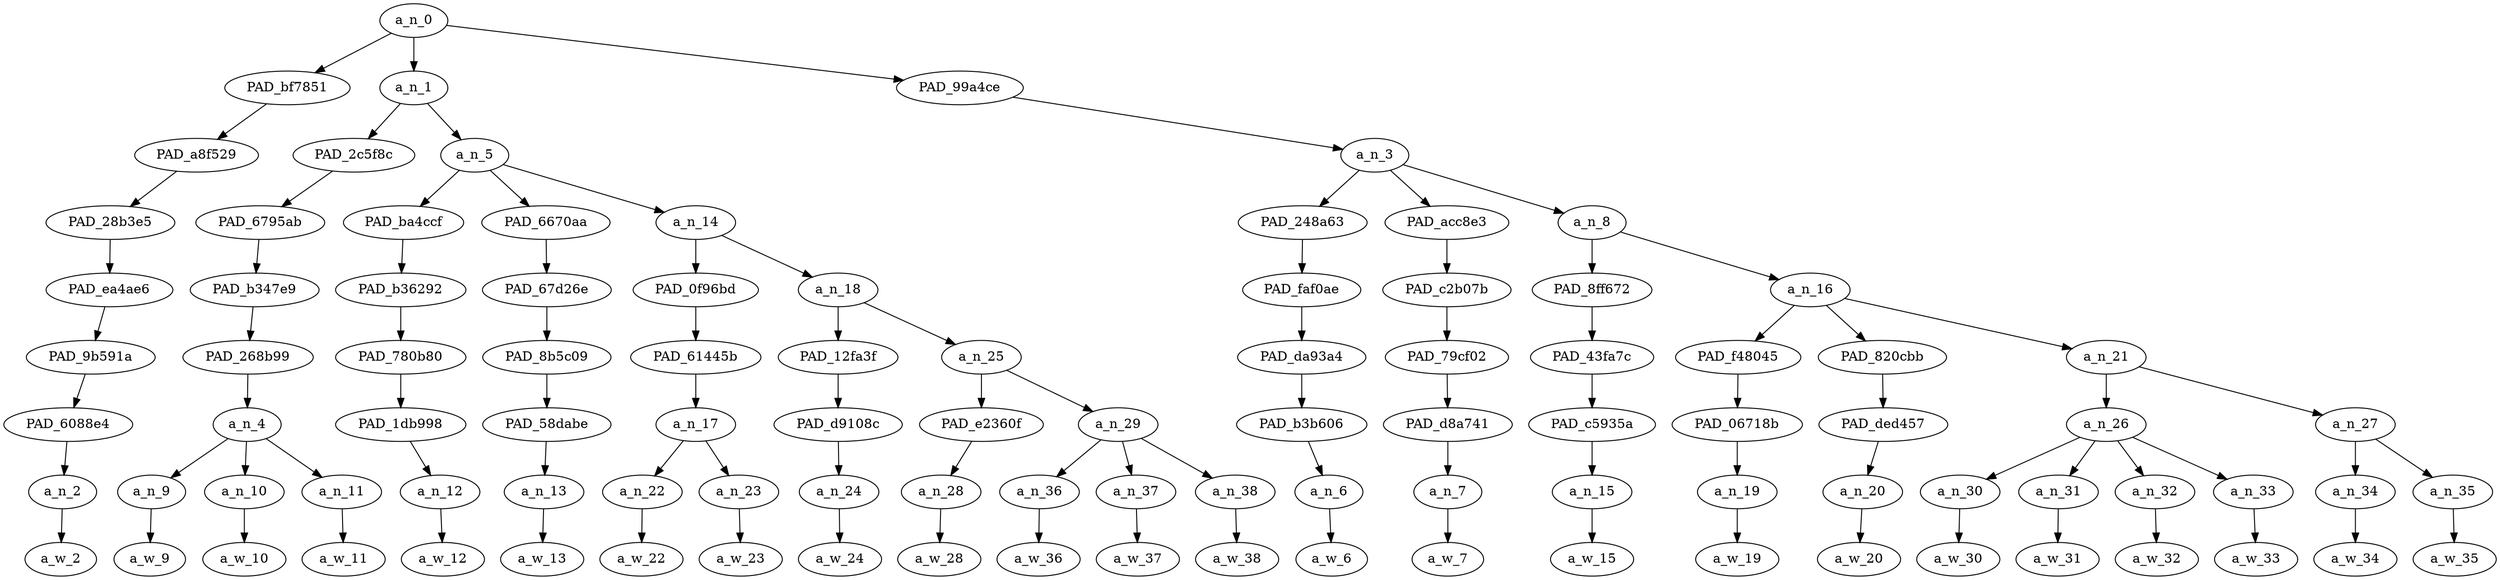 strict digraph "" {
	a_n_0	[div_dir=1,
		index=0,
		level=8,
		pos="9.76388888888889,8!",
		text_span="[0, 1, 2, 3, 4, 5, 6, 7, 8, 9, 10, 11, 12, 13, 14, 15, 16, 17, 18, 19, 20, 21, 22, 23]",
		value=1.00000000];
	PAD_bf7851	[div_dir=1,
		index=1,
		level=7,
		pos="12.0,7!",
		text_span="[12]",
		value=0.02602023];
	a_n_0 -> PAD_bf7851;
	a_n_1	[div_dir=-1,
		index=0,
		level=7,
		pos="2.7916666666666665,7!",
		text_span="[0, 1, 2, 3, 4, 5, 6, 7, 8, 9, 10, 11]",
		value=0.64144882];
	a_n_0 -> a_n_1;
	PAD_99a4ce	[div_dir=1,
		index=2,
		level=7,
		pos="14.5,7!",
		text_span="[13, 14, 15, 16, 17, 18, 19, 20, 21, 22, 23]",
		value=0.33247556];
	a_n_0 -> PAD_99a4ce;
	PAD_a8f529	[div_dir=1,
		index=2,
		level=6,
		pos="12.0,6!",
		text_span="[12]",
		value=0.02602023];
	PAD_bf7851 -> PAD_a8f529;
	PAD_28b3e5	[div_dir=1,
		index=4,
		level=5,
		pos="12.0,5!",
		text_span="[12]",
		value=0.02602023];
	PAD_a8f529 -> PAD_28b3e5;
	PAD_ea4ae6	[div_dir=1,
		index=5,
		level=4,
		pos="12.0,4!",
		text_span="[12]",
		value=0.02602023];
	PAD_28b3e5 -> PAD_ea4ae6;
	PAD_9b591a	[div_dir=1,
		index=6,
		level=3,
		pos="12.0,3!",
		text_span="[12]",
		value=0.02602023];
	PAD_ea4ae6 -> PAD_9b591a;
	PAD_6088e4	[div_dir=1,
		index=7,
		level=2,
		pos="12.0,2!",
		text_span="[12]",
		value=0.02602023];
	PAD_9b591a -> PAD_6088e4;
	a_n_2	[div_dir=1,
		index=12,
		level=1,
		pos="12.0,1!",
		text_span="[12]",
		value=0.02602023];
	PAD_6088e4 -> a_n_2;
	a_w_2	[div_dir=0,
		index=12,
		level=0,
		pos="12,0!",
		text_span="[12]",
		value=and];
	a_n_2 -> a_w_2;
	PAD_2c5f8c	[div_dir=-1,
		index=0,
		level=6,
		pos="1.0,6!",
		text_span="[0, 1, 2]",
		value=0.12466924];
	a_n_1 -> PAD_2c5f8c;
	a_n_5	[div_dir=1,
		index=1,
		level=6,
		pos="4.583333333333333,6!",
		text_span="[3, 4, 5, 6, 7, 8, 9, 10, 11]",
		value=0.51676009];
	a_n_1 -> a_n_5;
	PAD_6795ab	[div_dir=-1,
		index=0,
		level=5,
		pos="1.0,5!",
		text_span="[0, 1, 2]",
		value=0.12466924];
	PAD_2c5f8c -> PAD_6795ab;
	PAD_b347e9	[div_dir=-1,
		index=0,
		level=4,
		pos="1.0,4!",
		text_span="[0, 1, 2]",
		value=0.12466924];
	PAD_6795ab -> PAD_b347e9;
	PAD_268b99	[div_dir=-1,
		index=0,
		level=3,
		pos="1.0,3!",
		text_span="[0, 1, 2]",
		value=0.12466924];
	PAD_b347e9 -> PAD_268b99;
	a_n_4	[div_dir=-1,
		index=0,
		level=2,
		pos="1.0,2!",
		text_span="[0, 1, 2]",
		value=0.12466924];
	PAD_268b99 -> a_n_4;
	a_n_9	[div_dir=-1,
		index=0,
		level=1,
		pos="0.0,1!",
		text_span="[0]",
		value=0.02860917];
	a_n_4 -> a_n_9;
	a_n_10	[div_dir=1,
		index=1,
		level=1,
		pos="1.0,1!",
		text_span="[1]",
		value=0.05554379];
	a_n_4 -> a_n_10;
	a_n_11	[div_dir=-1,
		index=2,
		level=1,
		pos="2.0,1!",
		text_span="[2]",
		value=0.04044891];
	a_n_4 -> a_n_11;
	a_w_9	[div_dir=0,
		index=0,
		level=0,
		pos="0,0!",
		text_span="[0]",
		value=my];
	a_n_9 -> a_w_9;
	a_w_10	[div_dir=0,
		index=1,
		level=0,
		pos="1,0!",
		text_span="[1]",
		value=bestie];
	a_n_10 -> a_w_10;
	a_w_11	[div_dir=0,
		index=2,
		level=0,
		pos="2,0!",
		text_span="[2]",
		value=beach];
	a_n_11 -> a_w_11;
	PAD_ba4ccf	[div_dir=1,
		index=1,
		level=5,
		pos="3.0,5!",
		text_span="[3]",
		value=0.02828385];
	a_n_5 -> PAD_ba4ccf;
	PAD_6670aa	[div_dir=1,
		index=2,
		level=5,
		pos="4.0,5!",
		text_span="[4]",
		value=0.02228210];
	a_n_5 -> PAD_6670aa;
	a_n_14	[div_dir=-1,
		index=3,
		level=5,
		pos="6.75,5!",
		text_span="[5, 6, 7, 8, 9, 10, 11]",
		value=0.46617420];
	a_n_5 -> a_n_14;
	PAD_b36292	[div_dir=1,
		index=1,
		level=4,
		pos="3.0,4!",
		text_span="[3]",
		value=0.02828385];
	PAD_ba4ccf -> PAD_b36292;
	PAD_780b80	[div_dir=1,
		index=1,
		level=3,
		pos="3.0,3!",
		text_span="[3]",
		value=0.02828385];
	PAD_b36292 -> PAD_780b80;
	PAD_1db998	[div_dir=1,
		index=1,
		level=2,
		pos="3.0,2!",
		text_span="[3]",
		value=0.02828385];
	PAD_780b80 -> PAD_1db998;
	a_n_12	[div_dir=1,
		index=3,
		level=1,
		pos="3.0,1!",
		text_span="[3]",
		value=0.02828385];
	PAD_1db998 -> a_n_12;
	a_w_12	[div_dir=0,
		index=3,
		level=0,
		pos="3,0!",
		text_span="[3]",
		value=sent];
	a_n_12 -> a_w_12;
	PAD_67d26e	[div_dir=1,
		index=2,
		level=4,
		pos="4.0,4!",
		text_span="[4]",
		value=0.02228210];
	PAD_6670aa -> PAD_67d26e;
	PAD_8b5c09	[div_dir=1,
		index=2,
		level=3,
		pos="4.0,3!",
		text_span="[4]",
		value=0.02228210];
	PAD_67d26e -> PAD_8b5c09;
	PAD_58dabe	[div_dir=1,
		index=2,
		level=2,
		pos="4.0,2!",
		text_span="[4]",
		value=0.02228210];
	PAD_8b5c09 -> PAD_58dabe;
	a_n_13	[div_dir=1,
		index=4,
		level=1,
		pos="4.0,1!",
		text_span="[4]",
		value=0.02228210];
	PAD_58dabe -> a_n_13;
	a_w_13	[div_dir=0,
		index=4,
		level=0,
		pos="4,0!",
		text_span="[4]",
		value=me];
	a_n_13 -> a_w_13;
	PAD_0f96bd	[div_dir=1,
		index=3,
		level=4,
		pos="5.5,4!",
		text_span="[5, 6]",
		value=0.08620355];
	a_n_14 -> PAD_0f96bd;
	a_n_18	[div_dir=-1,
		index=4,
		level=4,
		pos="8.0,4!",
		text_span="[7, 8, 9, 10, 11]",
		value=0.37988366];
	a_n_14 -> a_n_18;
	PAD_61445b	[div_dir=1,
		index=3,
		level=3,
		pos="5.5,3!",
		text_span="[5, 6]",
		value=0.08620355];
	PAD_0f96bd -> PAD_61445b;
	a_n_17	[div_dir=1,
		index=3,
		level=2,
		pos="5.5,2!",
		text_span="[5, 6]",
		value=0.08620355];
	PAD_61445b -> a_n_17;
	a_n_22	[div_dir=1,
		index=5,
		level=1,
		pos="5.0,1!",
		text_span="[5]",
		value=0.02059891];
	a_n_17 -> a_n_22;
	a_n_23	[div_dir=1,
		index=6,
		level=1,
		pos="6.0,1!",
		text_span="[6]",
		value=0.06558490];
	a_n_17 -> a_n_23;
	a_w_22	[div_dir=0,
		index=5,
		level=0,
		pos="5,0!",
		text_span="[5]",
		value=a];
	a_n_22 -> a_w_22;
	a_w_23	[div_dir=0,
		index=6,
		level=0,
		pos="6,0!",
		text_span="[6]",
		value=playlist];
	a_n_23 -> a_w_23;
	PAD_12fa3f	[div_dir=1,
		index=4,
		level=3,
		pos="7.0,3!",
		text_span="[7]",
		value=0.03408510];
	a_n_18 -> PAD_12fa3f;
	a_n_25	[div_dir=-1,
		index=5,
		level=3,
		pos="9.0,3!",
		text_span="[8, 9, 10, 11]",
		value=0.34567176];
	a_n_18 -> a_n_25;
	PAD_d9108c	[div_dir=1,
		index=4,
		level=2,
		pos="7.0,2!",
		text_span="[7]",
		value=0.03408510];
	PAD_12fa3f -> PAD_d9108c;
	a_n_24	[div_dir=1,
		index=7,
		level=1,
		pos="7.0,1!",
		text_span="[7]",
		value=0.03408510];
	PAD_d9108c -> a_n_24;
	a_w_24	[div_dir=0,
		index=7,
		level=0,
		pos="7,0!",
		text_span="[7]",
		value=full];
	a_n_24 -> a_w_24;
	PAD_e2360f	[div_dir=1,
		index=5,
		level=2,
		pos="8.0,2!",
		text_span="[8]",
		value=0.03533723];
	a_n_25 -> PAD_e2360f;
	a_n_29	[div_dir=-1,
		index=6,
		level=2,
		pos="10.0,2!",
		text_span="[9, 10, 11]",
		value=0.31018182];
	a_n_25 -> a_n_29;
	a_n_28	[div_dir=1,
		index=8,
		level=1,
		pos="8.0,1!",
		text_span="[8]",
		value=0.03533723];
	PAD_e2360f -> a_n_28;
	a_w_28	[div_dir=0,
		index=8,
		level=0,
		pos="8,0!",
		text_span="[8]",
		value=of];
	a_n_28 -> a_w_28;
	a_n_36	[div_dir=1,
		index=9,
		level=1,
		pos="9.0,1!",
		text_span="[9]",
		value=0.09532252];
	a_n_29 -> a_n_36;
	a_n_37	[div_dir=-1,
		index=10,
		level=1,
		pos="10.0,1!",
		text_span="[10]",
		value=0.15245868];
	a_n_29 -> a_n_37;
	a_n_38	[div_dir=1,
		index=11,
		level=1,
		pos="11.0,1!",
		text_span="[11]",
		value=0.06220258];
	a_n_29 -> a_n_38;
	a_w_36	[div_dir=0,
		index=9,
		level=0,
		pos="9,0!",
		text_span="[9]",
		value=white];
	a_n_36 -> a_w_36;
	a_w_37	[div_dir=0,
		index=10,
		level=0,
		pos="10,0!",
		text_span="[10]",
		value=trash];
	a_n_37 -> a_w_37;
	a_w_38	[div_dir=0,
		index=11,
		level=0,
		pos="11,0!",
		text_span="[11]",
		value=music];
	a_n_38 -> a_w_38;
	a_n_3	[div_dir=1,
		index=3,
		level=6,
		pos="14.5,6!",
		text_span="[13, 14, 15, 16, 17, 18, 19, 20, 21, 22, 23]",
		value=0.33247556];
	PAD_99a4ce -> a_n_3;
	PAD_248a63	[div_dir=1,
		index=5,
		level=5,
		pos="13.0,5!",
		text_span="[13]",
		value=0.02038425];
	a_n_3 -> PAD_248a63;
	PAD_acc8e3	[div_dir=1,
		index=6,
		level=5,
		pos="14.0,5!",
		text_span="[14]",
		value=0.02148677];
	a_n_3 -> PAD_acc8e3;
	a_n_8	[div_dir=-1,
		index=7,
		level=5,
		pos="16.5,5!",
		text_span="[15, 16, 17, 18, 19, 20, 21, 22, 23]",
		value=0.29056135];
	a_n_3 -> a_n_8;
	PAD_faf0ae	[div_dir=1,
		index=6,
		level=4,
		pos="13.0,4!",
		text_span="[13]",
		value=0.02038425];
	PAD_248a63 -> PAD_faf0ae;
	PAD_da93a4	[div_dir=1,
		index=7,
		level=3,
		pos="13.0,3!",
		text_span="[13]",
		value=0.02038425];
	PAD_faf0ae -> PAD_da93a4;
	PAD_b3b606	[div_dir=1,
		index=8,
		level=2,
		pos="13.0,2!",
		text_span="[13]",
		value=0.02038425];
	PAD_da93a4 -> PAD_b3b606;
	a_n_6	[div_dir=1,
		index=13,
		level=1,
		pos="13.0,1!",
		text_span="[13]",
		value=0.02038425];
	PAD_b3b606 -> a_n_6;
	a_w_6	[div_dir=0,
		index=13,
		level=0,
		pos="13,0!",
		text_span="[13]",
		value=now];
	a_n_6 -> a_w_6;
	PAD_c2b07b	[div_dir=1,
		index=7,
		level=4,
		pos="14.0,4!",
		text_span="[14]",
		value=0.02148677];
	PAD_acc8e3 -> PAD_c2b07b;
	PAD_79cf02	[div_dir=1,
		index=8,
		level=3,
		pos="14.0,3!",
		text_span="[14]",
		value=0.02148677];
	PAD_c2b07b -> PAD_79cf02;
	PAD_d8a741	[div_dir=1,
		index=9,
		level=2,
		pos="14.0,2!",
		text_span="[14]",
		value=0.02148677];
	PAD_79cf02 -> PAD_d8a741;
	a_n_7	[div_dir=1,
		index=14,
		level=1,
		pos="14.0,1!",
		text_span="[14]",
		value=0.02148677];
	PAD_d8a741 -> a_n_7;
	a_w_7	[div_dir=0,
		index=14,
		level=0,
		pos="14,0!",
		text_span="[14]",
		value=i];
	a_n_7 -> a_w_7;
	PAD_8ff672	[div_dir=-1,
		index=8,
		level=4,
		pos="15.0,4!",
		text_span="[15]",
		value=0.02026802];
	a_n_8 -> PAD_8ff672;
	a_n_16	[div_dir=1,
		index=9,
		level=4,
		pos="18.0,4!",
		text_span="[16, 17, 18, 19, 20, 21, 22, 23]",
		value=0.27029204];
	a_n_8 -> a_n_16;
	PAD_43fa7c	[div_dir=-1,
		index=9,
		level=3,
		pos="15.0,3!",
		text_span="[15]",
		value=0.02026802];
	PAD_8ff672 -> PAD_43fa7c;
	PAD_c5935a	[div_dir=-1,
		index=10,
		level=2,
		pos="15.0,2!",
		text_span="[15]",
		value=0.02026802];
	PAD_43fa7c -> PAD_c5935a;
	a_n_15	[div_dir=-1,
		index=15,
		level=1,
		pos="15.0,1!",
		text_span="[15]",
		value=0.02026802];
	PAD_c5935a -> a_n_15;
	a_w_15	[div_dir=0,
		index=15,
		level=0,
		pos="15,0!",
		text_span="[15]",
		value=have];
	a_n_15 -> a_w_15;
	PAD_f48045	[div_dir=1,
		index=10,
		level=3,
		pos="16.0,3!",
		text_span="[16]",
		value=0.02329010];
	a_n_16 -> PAD_f48045;
	PAD_820cbb	[div_dir=-1,
		index=11,
		level=3,
		pos="17.0,3!",
		text_span="[17]",
		value=0.02076934];
	a_n_16 -> PAD_820cbb;
	a_n_21	[div_dir=-1,
		index=12,
		level=3,
		pos="21.0,3!",
		text_span="[18, 19, 20, 21, 22, 23]",
		value=0.22620028];
	a_n_16 -> a_n_21;
	PAD_06718b	[div_dir=1,
		index=11,
		level=2,
		pos="16.0,2!",
		text_span="[16]",
		value=0.02329010];
	PAD_f48045 -> PAD_06718b;
	a_n_19	[div_dir=1,
		index=16,
		level=1,
		pos="16.0,1!",
		text_span="[16]",
		value=0.02329010];
	PAD_06718b -> a_n_19;
	a_w_19	[div_dir=0,
		index=16,
		level=0,
		pos="16,0!",
		text_span="[16]",
		value=fallen];
	a_n_19 -> a_w_19;
	PAD_ded457	[div_dir=-1,
		index=12,
		level=2,
		pos="17.0,2!",
		text_span="[17]",
		value=0.02076934];
	PAD_820cbb -> PAD_ded457;
	a_n_20	[div_dir=-1,
		index=17,
		level=1,
		pos="17.0,1!",
		text_span="[17]",
		value=0.02076934];
	PAD_ded457 -> a_n_20;
	a_w_20	[div_dir=0,
		index=17,
		level=0,
		pos="17,0!",
		text_span="[17]",
		value=down];
	a_n_20 -> a_w_20;
	a_n_26	[div_dir=1,
		index=13,
		level=2,
		pos="19.5,2!",
		text_span="[18, 19, 20, 21]",
		value=0.16207344];
	a_n_21 -> a_n_26;
	a_n_27	[div_dir=-1,
		index=14,
		level=2,
		pos="22.5,2!",
		text_span="[22, 23]",
		value=0.06410980];
	a_n_21 -> a_n_27;
	a_n_30	[div_dir=-1,
		index=18,
		level=1,
		pos="18.0,1!",
		text_span="[18]",
		value=0.01762270];
	a_n_26 -> a_n_30;
	a_n_31	[div_dir=1,
		index=19,
		level=1,
		pos="19.0,1!",
		text_span="[19]",
		value=0.06847232];
	a_n_26 -> a_n_31;
	a_n_32	[div_dir=-1,
		index=20,
		level=1,
		pos="20.0,1!",
		text_span="[20]",
		value=0.03612108];
	a_n_26 -> a_n_32;
	a_n_33	[div_dir=-1,
		index=21,
		level=1,
		pos="21.0,1!",
		text_span="[21]",
		value=0.03982214];
	a_n_26 -> a_n_33;
	a_w_30	[div_dir=0,
		index=18,
		level=0,
		pos="18,0!",
		text_span="[18]",
		value=an];
	a_n_30 -> a_w_30;
	a_w_31	[div_dir=0,
		index=19,
		level=0,
		pos="19,0!",
		text_span="[19]",
		value=icp];
	a_n_31 -> a_w_31;
	a_w_32	[div_dir=0,
		index=20,
		level=0,
		pos="20,0!",
		text_span="[20]",
		value=rabbit];
	a_n_32 -> a_w_32;
	a_w_33	[div_dir=0,
		index=21,
		level=0,
		pos="21,0!",
		text_span="[21]",
		value=hole];
	a_n_33 -> a_w_33;
	a_n_34	[div_dir=1,
		index=22,
		level=1,
		pos="22.0,1!",
		text_span="[22]",
		value=0.02833259];
	a_n_27 -> a_n_34;
	a_n_35	[div_dir=-1,
		index=23,
		level=1,
		pos="23.0,1!",
		text_span="[23]",
		value=0.03568805];
	a_n_27 -> a_n_35;
	a_w_34	[div_dir=0,
		index=22,
		level=0,
		pos="22,0!",
		text_span="[22]",
		value=at];
	a_n_34 -> a_w_34;
	a_w_35	[div_dir=0,
		index=23,
		level=0,
		pos="23,0!",
		text_span="[23]",
		value=work];
	a_n_35 -> a_w_35;
}
